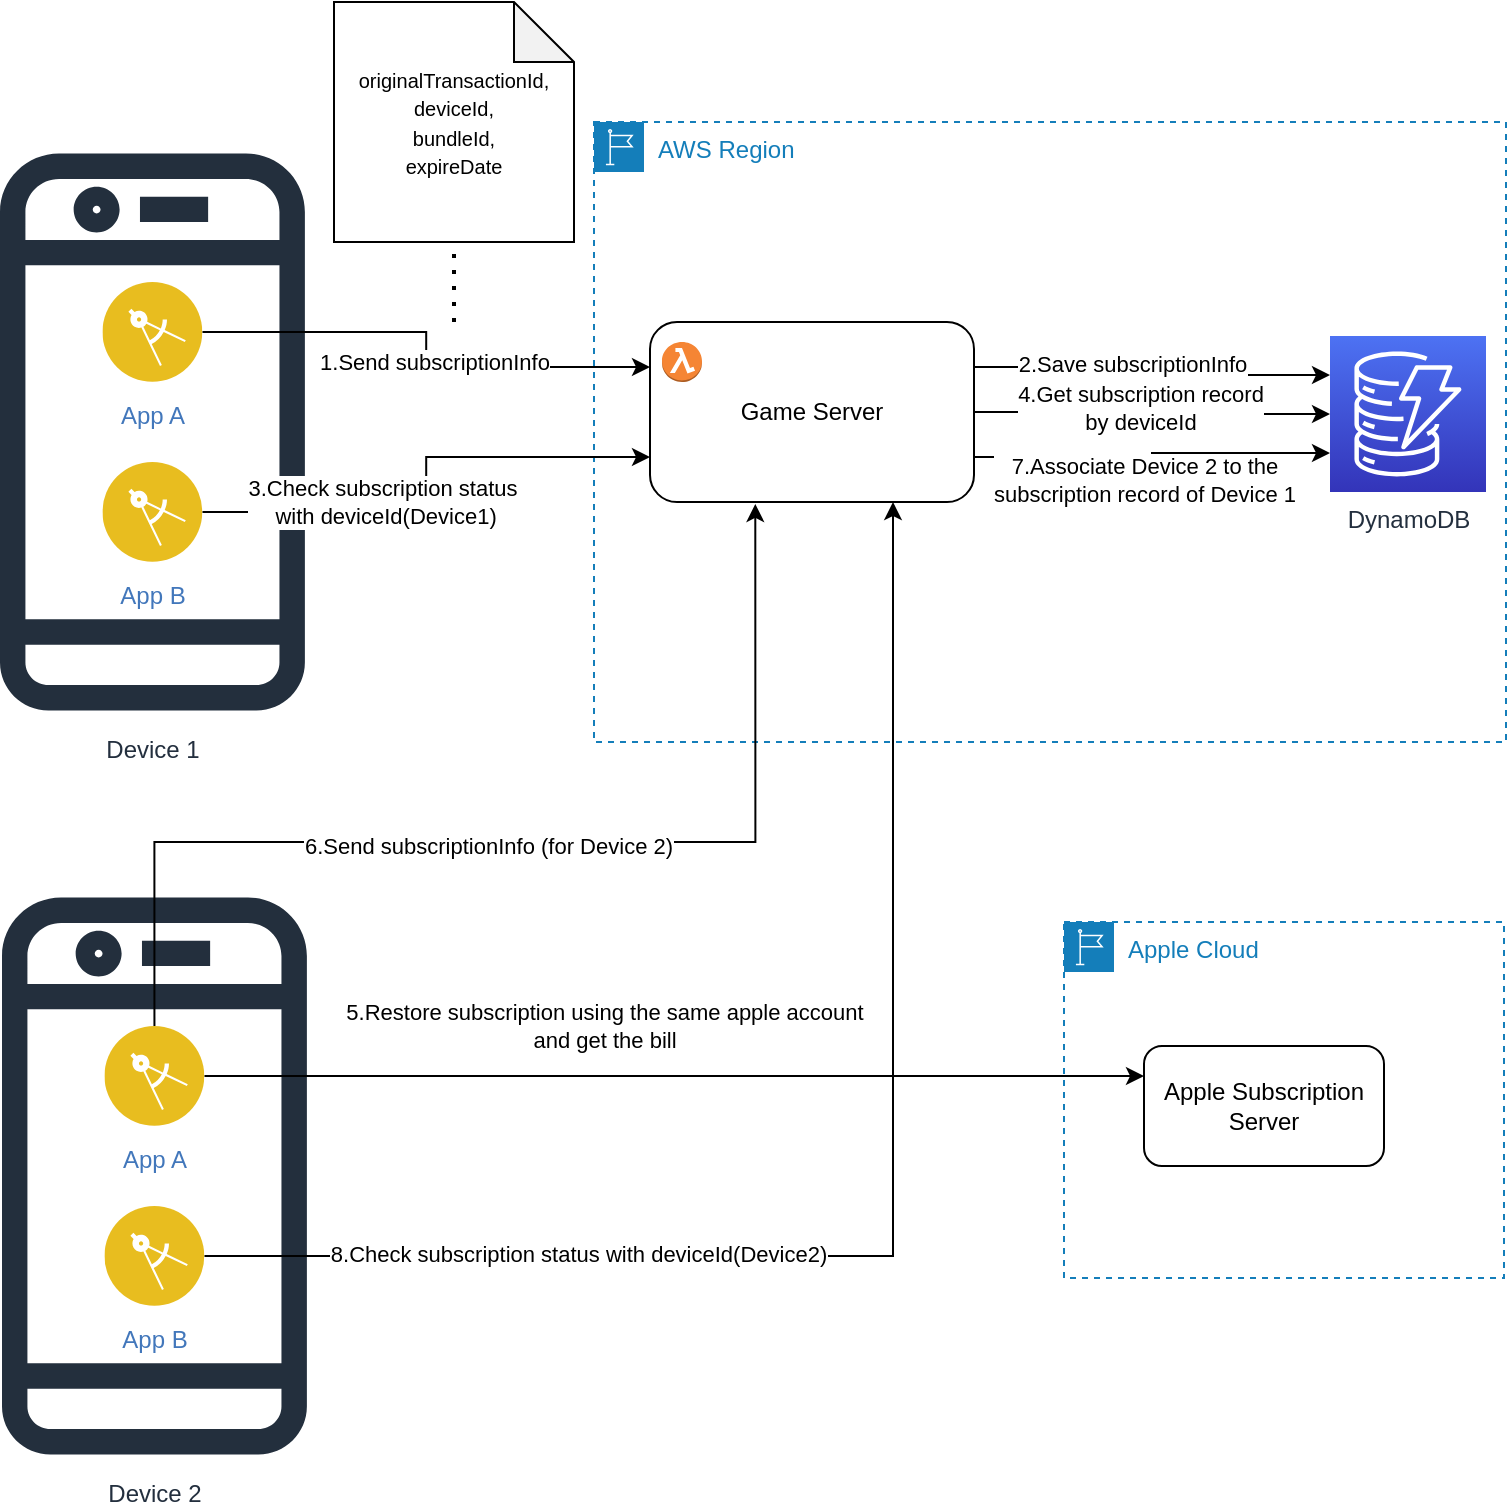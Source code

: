 <mxfile version="21.1.4" type="github" pages="2">
  <diagram name="简单方案" id="suSyverLm-YBrHtKf4Aj">
    <mxGraphModel dx="1434" dy="698" grid="1" gridSize="10" guides="1" tooltips="1" connect="1" arrows="1" fold="1" page="1" pageScale="1" pageWidth="827" pageHeight="1169" math="0" shadow="0">
      <root>
        <mxCell id="0" />
        <mxCell id="1" parent="0" />
        <mxCell id="mKjcdqouhTTLhyp-S74l-1" value="Device 1" style="sketch=0;outlineConnect=0;fontColor=#232F3E;gradientColor=none;fillColor=#232F3D;strokeColor=none;dashed=0;verticalLabelPosition=bottom;verticalAlign=top;align=center;html=1;fontSize=12;fontStyle=0;aspect=fixed;pointerEvents=1;shape=mxgraph.aws4.mobile_client;" vertex="1" parent="1">
          <mxGeometry x="47" y="80" width="152.44" height="290" as="geometry" />
        </mxCell>
        <mxCell id="mKjcdqouhTTLhyp-S74l-2" value="AWS Region" style="points=[[0,0],[0.25,0],[0.5,0],[0.75,0],[1,0],[1,0.25],[1,0.5],[1,0.75],[1,1],[0.75,1],[0.5,1],[0.25,1],[0,1],[0,0.75],[0,0.5],[0,0.25]];outlineConnect=0;gradientColor=none;html=1;whiteSpace=wrap;fontSize=12;fontStyle=0;container=1;pointerEvents=0;collapsible=0;recursiveResize=0;shape=mxgraph.aws4.group;grIcon=mxgraph.aws4.group_region;strokeColor=#147EBA;fillColor=none;verticalAlign=top;align=left;spacingLeft=30;fontColor=#147EBA;dashed=1;" vertex="1" parent="1">
          <mxGeometry x="344" y="70" width="456" height="310" as="geometry" />
        </mxCell>
        <mxCell id="mKjcdqouhTTLhyp-S74l-17" style="edgeStyle=orthogonalEdgeStyle;rounded=0;orthogonalLoop=1;jettySize=auto;html=1;exitX=1;exitY=0.25;exitDx=0;exitDy=0;entryX=0;entryY=0.25;entryDx=0;entryDy=0;entryPerimeter=0;" edge="1" parent="mKjcdqouhTTLhyp-S74l-2" source="mKjcdqouhTTLhyp-S74l-5" target="mKjcdqouhTTLhyp-S74l-7">
          <mxGeometry relative="1" as="geometry" />
        </mxCell>
        <mxCell id="mKjcdqouhTTLhyp-S74l-18" value="2.Save subscriptionInfo" style="edgeLabel;html=1;align=center;verticalAlign=middle;resizable=0;points=[];" vertex="1" connectable="0" parent="mKjcdqouhTTLhyp-S74l-17">
          <mxGeometry x="-0.138" y="2" relative="1" as="geometry">
            <mxPoint as="offset" />
          </mxGeometry>
        </mxCell>
        <mxCell id="mKjcdqouhTTLhyp-S74l-24" style="edgeStyle=orthogonalEdgeStyle;rounded=0;orthogonalLoop=1;jettySize=auto;html=1;entryX=0;entryY=0.5;entryDx=0;entryDy=0;entryPerimeter=0;exitX=1;exitY=0.5;exitDx=0;exitDy=0;" edge="1" parent="mKjcdqouhTTLhyp-S74l-2" source="mKjcdqouhTTLhyp-S74l-5" target="mKjcdqouhTTLhyp-S74l-7">
          <mxGeometry relative="1" as="geometry">
            <mxPoint x="190" y="180" as="sourcePoint" />
          </mxGeometry>
        </mxCell>
        <mxCell id="mKjcdqouhTTLhyp-S74l-25" value="4.Get subscription record&lt;br&gt;by deviceId" style="edgeLabel;html=1;align=center;verticalAlign=middle;resizable=0;points=[];" vertex="1" connectable="0" parent="mKjcdqouhTTLhyp-S74l-24">
          <mxGeometry x="-0.405" relative="1" as="geometry">
            <mxPoint x="29" y="-2" as="offset" />
          </mxGeometry>
        </mxCell>
        <mxCell id="mKjcdqouhTTLhyp-S74l-36" style="edgeStyle=orthogonalEdgeStyle;rounded=0;orthogonalLoop=1;jettySize=auto;html=1;exitX=1;exitY=0.75;exitDx=0;exitDy=0;entryX=0;entryY=0.75;entryDx=0;entryDy=0;entryPerimeter=0;" edge="1" parent="mKjcdqouhTTLhyp-S74l-2" source="mKjcdqouhTTLhyp-S74l-5" target="mKjcdqouhTTLhyp-S74l-7">
          <mxGeometry relative="1" as="geometry" />
        </mxCell>
        <mxCell id="mKjcdqouhTTLhyp-S74l-37" value="7.Associate Device 2 to the &lt;br&gt;subscription record of Device 1" style="edgeLabel;html=1;align=center;verticalAlign=middle;resizable=0;points=[];" vertex="1" connectable="0" parent="mKjcdqouhTTLhyp-S74l-36">
          <mxGeometry x="-0.283" y="1" relative="1" as="geometry">
            <mxPoint x="20" y="12" as="offset" />
          </mxGeometry>
        </mxCell>
        <mxCell id="mKjcdqouhTTLhyp-S74l-5" value="Game Server" style="rounded=1;whiteSpace=wrap;html=1;" vertex="1" parent="mKjcdqouhTTLhyp-S74l-2">
          <mxGeometry x="28" y="100" width="162" height="90" as="geometry" />
        </mxCell>
        <mxCell id="mKjcdqouhTTLhyp-S74l-6" value="" style="outlineConnect=0;dashed=0;verticalLabelPosition=bottom;verticalAlign=top;align=center;html=1;shape=mxgraph.aws3.lambda_function;fillColor=#F58534;gradientColor=none;" vertex="1" parent="mKjcdqouhTTLhyp-S74l-2">
          <mxGeometry x="34" y="110" width="20" height="20" as="geometry" />
        </mxCell>
        <mxCell id="mKjcdqouhTTLhyp-S74l-7" value="DynamoDB" style="sketch=0;points=[[0,0,0],[0.25,0,0],[0.5,0,0],[0.75,0,0],[1,0,0],[0,1,0],[0.25,1,0],[0.5,1,0],[0.75,1,0],[1,1,0],[0,0.25,0],[0,0.5,0],[0,0.75,0],[1,0.25,0],[1,0.5,0],[1,0.75,0]];outlineConnect=0;fontColor=#232F3E;gradientColor=#4D72F3;gradientDirection=north;fillColor=#3334B9;strokeColor=#ffffff;dashed=0;verticalLabelPosition=bottom;verticalAlign=top;align=center;html=1;fontSize=12;fontStyle=0;aspect=fixed;shape=mxgraph.aws4.resourceIcon;resIcon=mxgraph.aws4.dynamodb;" vertex="1" parent="mKjcdqouhTTLhyp-S74l-2">
          <mxGeometry x="368" y="107" width="78" height="78" as="geometry" />
        </mxCell>
        <mxCell id="mKjcdqouhTTLhyp-S74l-14" style="edgeStyle=orthogonalEdgeStyle;rounded=0;orthogonalLoop=1;jettySize=auto;html=1;exitX=1;exitY=0.5;exitDx=0;exitDy=0;entryX=0;entryY=0.25;entryDx=0;entryDy=0;" edge="1" parent="1" source="mKjcdqouhTTLhyp-S74l-3" target="mKjcdqouhTTLhyp-S74l-5">
          <mxGeometry relative="1" as="geometry" />
        </mxCell>
        <mxCell id="mKjcdqouhTTLhyp-S74l-15" value="1.Send subscriptionInfo" style="edgeLabel;html=1;align=center;verticalAlign=middle;resizable=0;points=[];" vertex="1" connectable="0" parent="mKjcdqouhTTLhyp-S74l-14">
          <mxGeometry x="-0.332" relative="1" as="geometry">
            <mxPoint x="35" y="15" as="offset" />
          </mxGeometry>
        </mxCell>
        <mxCell id="mKjcdqouhTTLhyp-S74l-3" value="App A" style="image;aspect=fixed;perimeter=ellipsePerimeter;html=1;align=center;shadow=0;dashed=0;fontColor=#4277BB;labelBackgroundColor=default;fontSize=12;spacingTop=3;image=img/lib/ibm/applications/mobile_app.svg;" vertex="1" parent="1">
          <mxGeometry x="98.22" y="150" width="50" height="50" as="geometry" />
        </mxCell>
        <mxCell id="mKjcdqouhTTLhyp-S74l-22" style="edgeStyle=orthogonalEdgeStyle;rounded=0;orthogonalLoop=1;jettySize=auto;html=1;exitX=1;exitY=0.5;exitDx=0;exitDy=0;entryX=0;entryY=0.75;entryDx=0;entryDy=0;" edge="1" parent="1" source="mKjcdqouhTTLhyp-S74l-4" target="mKjcdqouhTTLhyp-S74l-5">
          <mxGeometry relative="1" as="geometry" />
        </mxCell>
        <mxCell id="mKjcdqouhTTLhyp-S74l-23" value="3.Check subscription status&lt;br&gt;&amp;nbsp;with deviceId(Device1)" style="edgeLabel;html=1;align=center;verticalAlign=middle;resizable=0;points=[];" vertex="1" connectable="0" parent="mKjcdqouhTTLhyp-S74l-22">
          <mxGeometry x="-0.341" relative="1" as="geometry">
            <mxPoint x="7" y="-5" as="offset" />
          </mxGeometry>
        </mxCell>
        <mxCell id="mKjcdqouhTTLhyp-S74l-4" value="App B" style="image;aspect=fixed;perimeter=ellipsePerimeter;html=1;align=center;shadow=0;dashed=0;fontColor=#4277BB;labelBackgroundColor=default;fontSize=12;spacingTop=3;image=img/lib/ibm/applications/mobile_app.svg;" vertex="1" parent="1">
          <mxGeometry x="98.22" y="240" width="50" height="50" as="geometry" />
        </mxCell>
        <mxCell id="mKjcdqouhTTLhyp-S74l-8" value="Device 2" style="sketch=0;outlineConnect=0;fontColor=#232F3E;gradientColor=none;fillColor=#232F3D;strokeColor=none;dashed=0;verticalLabelPosition=bottom;verticalAlign=top;align=center;html=1;fontSize=12;fontStyle=0;aspect=fixed;pointerEvents=1;shape=mxgraph.aws4.mobile_client;" vertex="1" parent="1">
          <mxGeometry x="48" y="452" width="152.44" height="290" as="geometry" />
        </mxCell>
        <mxCell id="mKjcdqouhTTLhyp-S74l-28" style="edgeStyle=orthogonalEdgeStyle;rounded=0;orthogonalLoop=1;jettySize=auto;html=1;exitX=1;exitY=0.5;exitDx=0;exitDy=0;entryX=0;entryY=0.25;entryDx=0;entryDy=0;" edge="1" parent="1" source="mKjcdqouhTTLhyp-S74l-9" target="mKjcdqouhTTLhyp-S74l-13">
          <mxGeometry relative="1" as="geometry" />
        </mxCell>
        <mxCell id="mKjcdqouhTTLhyp-S74l-29" value="5.Restore subscription using the same apple account &lt;br&gt;and get the bill" style="edgeLabel;html=1;align=center;verticalAlign=middle;resizable=0;points=[];" vertex="1" connectable="0" parent="mKjcdqouhTTLhyp-S74l-28">
          <mxGeometry x="-0.345" relative="1" as="geometry">
            <mxPoint x="46" y="-25" as="offset" />
          </mxGeometry>
        </mxCell>
        <mxCell id="mKjcdqouhTTLhyp-S74l-38" style="edgeStyle=orthogonalEdgeStyle;rounded=0;orthogonalLoop=1;jettySize=auto;html=1;exitX=0.5;exitY=0;exitDx=0;exitDy=0;entryX=0.325;entryY=1.011;entryDx=0;entryDy=0;entryPerimeter=0;" edge="1" parent="1" source="mKjcdqouhTTLhyp-S74l-9" target="mKjcdqouhTTLhyp-S74l-5">
          <mxGeometry relative="1" as="geometry">
            <Array as="points">
              <mxPoint x="124" y="430" />
              <mxPoint x="424" y="430" />
            </Array>
          </mxGeometry>
        </mxCell>
        <mxCell id="mKjcdqouhTTLhyp-S74l-39" value="6.Send subscriptionInfo (for Device 2)" style="edgeLabel;html=1;align=center;verticalAlign=middle;resizable=0;points=[];" vertex="1" connectable="0" parent="mKjcdqouhTTLhyp-S74l-38">
          <mxGeometry x="-0.077" y="-2" relative="1" as="geometry">
            <mxPoint as="offset" />
          </mxGeometry>
        </mxCell>
        <mxCell id="mKjcdqouhTTLhyp-S74l-9" value="App A" style="image;aspect=fixed;perimeter=ellipsePerimeter;html=1;align=center;shadow=0;dashed=0;fontColor=#4277BB;labelBackgroundColor=default;fontSize=12;spacingTop=3;image=img/lib/ibm/applications/mobile_app.svg;" vertex="1" parent="1">
          <mxGeometry x="99.22" y="522" width="50" height="50" as="geometry" />
        </mxCell>
        <mxCell id="mKjcdqouhTTLhyp-S74l-40" style="edgeStyle=orthogonalEdgeStyle;rounded=0;orthogonalLoop=1;jettySize=auto;html=1;exitX=1;exitY=0.5;exitDx=0;exitDy=0;entryX=0.75;entryY=1;entryDx=0;entryDy=0;" edge="1" parent="1" source="mKjcdqouhTTLhyp-S74l-10" target="mKjcdqouhTTLhyp-S74l-5">
          <mxGeometry relative="1" as="geometry" />
        </mxCell>
        <mxCell id="mKjcdqouhTTLhyp-S74l-41" value="8.Check subscription status with deviceId(Device2)" style="edgeLabel;html=1;align=center;verticalAlign=middle;resizable=0;points=[];" vertex="1" connectable="0" parent="mKjcdqouhTTLhyp-S74l-40">
          <mxGeometry x="-0.482" y="1" relative="1" as="geometry">
            <mxPoint as="offset" />
          </mxGeometry>
        </mxCell>
        <mxCell id="mKjcdqouhTTLhyp-S74l-10" value="App B" style="image;aspect=fixed;perimeter=ellipsePerimeter;html=1;align=center;shadow=0;dashed=0;fontColor=#4277BB;labelBackgroundColor=default;fontSize=12;spacingTop=3;image=img/lib/ibm/applications/mobile_app.svg;" vertex="1" parent="1">
          <mxGeometry x="99.22" y="612" width="50" height="50" as="geometry" />
        </mxCell>
        <mxCell id="mKjcdqouhTTLhyp-S74l-12" value="Apple Cloud" style="points=[[0,0],[0.25,0],[0.5,0],[0.75,0],[1,0],[1,0.25],[1,0.5],[1,0.75],[1,1],[0.75,1],[0.5,1],[0.25,1],[0,1],[0,0.75],[0,0.5],[0,0.25]];outlineConnect=0;gradientColor=none;html=1;whiteSpace=wrap;fontSize=12;fontStyle=0;container=1;pointerEvents=0;collapsible=0;recursiveResize=0;shape=mxgraph.aws4.group;grIcon=mxgraph.aws4.group_region;strokeColor=#147EBA;fillColor=none;verticalAlign=top;align=left;spacingLeft=30;fontColor=#147EBA;dashed=1;" vertex="1" parent="1">
          <mxGeometry x="579" y="470" width="220" height="178" as="geometry" />
        </mxCell>
        <mxCell id="mKjcdqouhTTLhyp-S74l-13" value="Apple Subscription Server" style="rounded=1;whiteSpace=wrap;html=1;" vertex="1" parent="mKjcdqouhTTLhyp-S74l-12">
          <mxGeometry x="40" y="62" width="120" height="60" as="geometry" />
        </mxCell>
        <mxCell id="mKjcdqouhTTLhyp-S74l-19" value="&lt;font style=&quot;font-size: 10px;&quot;&gt;originalTransactionId, deviceId, &lt;br&gt;bundleId,&lt;br&gt;expireDate&lt;/font&gt;" style="shape=note;whiteSpace=wrap;html=1;backgroundOutline=1;darkOpacity=0.05;" vertex="1" parent="1">
          <mxGeometry x="214" y="10" width="120" height="120" as="geometry" />
        </mxCell>
        <mxCell id="mKjcdqouhTTLhyp-S74l-21" value="" style="endArrow=none;dashed=1;html=1;dashPattern=1 3;strokeWidth=2;rounded=0;entryX=0.5;entryY=1;entryDx=0;entryDy=0;entryPerimeter=0;" edge="1" parent="1" target="mKjcdqouhTTLhyp-S74l-19">
          <mxGeometry width="50" height="50" relative="1" as="geometry">
            <mxPoint x="274" y="170" as="sourcePoint" />
            <mxPoint x="324" y="130" as="targetPoint" />
          </mxGeometry>
        </mxCell>
      </root>
    </mxGraphModel>
  </diagram>
  <diagram name="最终方案" id="dds9rfw0lxl7OyVJnBBx">
    <mxGraphModel dx="1434" dy="698" grid="1" gridSize="10" guides="1" tooltips="1" connect="1" arrows="1" fold="1" page="1" pageScale="1" pageWidth="827" pageHeight="1169" math="0" shadow="0">
      <root>
        <mxCell id="YEo_694-A9MbqY2vxZPD-0" />
        <mxCell id="YEo_694-A9MbqY2vxZPD-1" parent="YEo_694-A9MbqY2vxZPD-0" />
        <mxCell id="YEo_694-A9MbqY2vxZPD-2" value="Device 1" style="sketch=0;outlineConnect=0;fontColor=#232F3E;gradientColor=none;fillColor=#232F3D;strokeColor=none;dashed=0;verticalLabelPosition=bottom;verticalAlign=top;align=center;html=1;fontSize=12;fontStyle=0;aspect=fixed;pointerEvents=1;shape=mxgraph.aws4.mobile_client;" vertex="1" parent="YEo_694-A9MbqY2vxZPD-1">
          <mxGeometry x="47" y="80" width="152.44" height="290" as="geometry" />
        </mxCell>
        <mxCell id="YEo_694-A9MbqY2vxZPD-3" value="AWS Region" style="points=[[0,0],[0.25,0],[0.5,0],[0.75,0],[1,0],[1,0.25],[1,0.5],[1,0.75],[1,1],[0.75,1],[0.5,1],[0.25,1],[0,1],[0,0.75],[0,0.5],[0,0.25]];outlineConnect=0;gradientColor=none;html=1;whiteSpace=wrap;fontSize=12;fontStyle=0;container=1;pointerEvents=0;collapsible=0;recursiveResize=0;shape=mxgraph.aws4.group;grIcon=mxgraph.aws4.group_region;strokeColor=#147EBA;fillColor=none;verticalAlign=top;align=left;spacingLeft=30;fontColor=#147EBA;dashed=1;" vertex="1" parent="YEo_694-A9MbqY2vxZPD-1">
          <mxGeometry x="344" y="70" width="456" height="310" as="geometry" />
        </mxCell>
        <mxCell id="YEo_694-A9MbqY2vxZPD-4" style="edgeStyle=orthogonalEdgeStyle;rounded=0;orthogonalLoop=1;jettySize=auto;html=1;exitX=1;exitY=0.25;exitDx=0;exitDy=0;entryX=0;entryY=0.25;entryDx=0;entryDy=0;entryPerimeter=0;" edge="1" parent="YEo_694-A9MbqY2vxZPD-3" source="YEo_694-A9MbqY2vxZPD-10" target="YEo_694-A9MbqY2vxZPD-12">
          <mxGeometry relative="1" as="geometry" />
        </mxCell>
        <mxCell id="YEo_694-A9MbqY2vxZPD-5" value="2.Save subscriptionInfo" style="edgeLabel;html=1;align=center;verticalAlign=middle;resizable=0;points=[];" vertex="1" connectable="0" parent="YEo_694-A9MbqY2vxZPD-4">
          <mxGeometry x="-0.138" y="2" relative="1" as="geometry">
            <mxPoint as="offset" />
          </mxGeometry>
        </mxCell>
        <mxCell id="YEo_694-A9MbqY2vxZPD-6" style="edgeStyle=orthogonalEdgeStyle;rounded=0;orthogonalLoop=1;jettySize=auto;html=1;entryX=0;entryY=0.5;entryDx=0;entryDy=0;entryPerimeter=0;exitX=1;exitY=0.5;exitDx=0;exitDy=0;" edge="1" parent="YEo_694-A9MbqY2vxZPD-3" source="YEo_694-A9MbqY2vxZPD-10" target="YEo_694-A9MbqY2vxZPD-12">
          <mxGeometry relative="1" as="geometry">
            <mxPoint x="190" y="180" as="sourcePoint" />
          </mxGeometry>
        </mxCell>
        <mxCell id="YEo_694-A9MbqY2vxZPD-7" value="4.Get subscription record&lt;br&gt;by deviceId" style="edgeLabel;html=1;align=center;verticalAlign=middle;resizable=0;points=[];" vertex="1" connectable="0" parent="YEo_694-A9MbqY2vxZPD-6">
          <mxGeometry x="-0.405" relative="1" as="geometry">
            <mxPoint x="29" y="-2" as="offset" />
          </mxGeometry>
        </mxCell>
        <mxCell id="YEo_694-A9MbqY2vxZPD-8" style="edgeStyle=orthogonalEdgeStyle;rounded=0;orthogonalLoop=1;jettySize=auto;html=1;exitX=1;exitY=0.75;exitDx=0;exitDy=0;entryX=0;entryY=0.75;entryDx=0;entryDy=0;entryPerimeter=0;" edge="1" parent="YEo_694-A9MbqY2vxZPD-3" source="YEo_694-A9MbqY2vxZPD-10" target="YEo_694-A9MbqY2vxZPD-12">
          <mxGeometry relative="1" as="geometry" />
        </mxCell>
        <mxCell id="YEo_694-A9MbqY2vxZPD-9" value="7.Associate Device 2 to the &lt;br&gt;subscription record of Device 1" style="edgeLabel;html=1;align=center;verticalAlign=middle;resizable=0;points=[];" vertex="1" connectable="0" parent="YEo_694-A9MbqY2vxZPD-8">
          <mxGeometry x="-0.283" y="1" relative="1" as="geometry">
            <mxPoint x="20" y="12" as="offset" />
          </mxGeometry>
        </mxCell>
        <mxCell id="YEo_694-A9MbqY2vxZPD-10" value="Game Subscription&lt;br&gt;&amp;nbsp;Server" style="rounded=1;whiteSpace=wrap;html=1;" vertex="1" parent="YEo_694-A9MbqY2vxZPD-3">
          <mxGeometry x="28" y="100" width="162" height="90" as="geometry" />
        </mxCell>
        <mxCell id="YEo_694-A9MbqY2vxZPD-11" value="" style="outlineConnect=0;dashed=0;verticalLabelPosition=bottom;verticalAlign=top;align=center;html=1;shape=mxgraph.aws3.lambda_function;fillColor=#F58534;gradientColor=none;" vertex="1" parent="YEo_694-A9MbqY2vxZPD-3">
          <mxGeometry x="34" y="110" width="20" height="20" as="geometry" />
        </mxCell>
        <mxCell id="YEo_694-A9MbqY2vxZPD-12" value="DynamoDB" style="sketch=0;points=[[0,0,0],[0.25,0,0],[0.5,0,0],[0.75,0,0],[1,0,0],[0,1,0],[0.25,1,0],[0.5,1,0],[0.75,1,0],[1,1,0],[0,0.25,0],[0,0.5,0],[0,0.75,0],[1,0.25,0],[1,0.5,0],[1,0.75,0]];outlineConnect=0;fontColor=#232F3E;gradientColor=#4D72F3;gradientDirection=north;fillColor=#3334B9;strokeColor=#ffffff;dashed=0;verticalLabelPosition=bottom;verticalAlign=top;align=center;html=1;fontSize=12;fontStyle=0;aspect=fixed;shape=mxgraph.aws4.resourceIcon;resIcon=mxgraph.aws4.dynamodb;" vertex="1" parent="YEo_694-A9MbqY2vxZPD-3">
          <mxGeometry x="368" y="107" width="78" height="78" as="geometry" />
        </mxCell>
        <mxCell id="YEo_694-A9MbqY2vxZPD-13" style="edgeStyle=orthogonalEdgeStyle;rounded=0;orthogonalLoop=1;jettySize=auto;html=1;exitX=1;exitY=0.5;exitDx=0;exitDy=0;entryX=0;entryY=0.25;entryDx=0;entryDy=0;" edge="1" parent="YEo_694-A9MbqY2vxZPD-1" source="YEo_694-A9MbqY2vxZPD-15" target="YEo_694-A9MbqY2vxZPD-10">
          <mxGeometry relative="1" as="geometry" />
        </mxCell>
        <mxCell id="YEo_694-A9MbqY2vxZPD-14" value="1.Send subscriptionInfo" style="edgeLabel;html=1;align=center;verticalAlign=middle;resizable=0;points=[];" vertex="1" connectable="0" parent="YEo_694-A9MbqY2vxZPD-13">
          <mxGeometry x="-0.332" relative="1" as="geometry">
            <mxPoint x="35" y="15" as="offset" />
          </mxGeometry>
        </mxCell>
        <mxCell id="YEo_694-A9MbqY2vxZPD-15" value="App A" style="image;aspect=fixed;perimeter=ellipsePerimeter;html=1;align=center;shadow=0;dashed=0;fontColor=#4277BB;labelBackgroundColor=default;fontSize=12;spacingTop=3;image=img/lib/ibm/applications/mobile_app.svg;" vertex="1" parent="YEo_694-A9MbqY2vxZPD-1">
          <mxGeometry x="98.22" y="150" width="50" height="50" as="geometry" />
        </mxCell>
        <mxCell id="YEo_694-A9MbqY2vxZPD-16" style="edgeStyle=orthogonalEdgeStyle;rounded=0;orthogonalLoop=1;jettySize=auto;html=1;exitX=1;exitY=0.5;exitDx=0;exitDy=0;entryX=0;entryY=0.75;entryDx=0;entryDy=0;" edge="1" parent="YEo_694-A9MbqY2vxZPD-1" source="YEo_694-A9MbqY2vxZPD-18" target="YEo_694-A9MbqY2vxZPD-10">
          <mxGeometry relative="1" as="geometry" />
        </mxCell>
        <mxCell id="YEo_694-A9MbqY2vxZPD-17" value="3.Check subscription status&lt;br&gt;&amp;nbsp;with deviceId(Device1)" style="edgeLabel;html=1;align=center;verticalAlign=middle;resizable=0;points=[];" vertex="1" connectable="0" parent="YEo_694-A9MbqY2vxZPD-16">
          <mxGeometry x="-0.341" relative="1" as="geometry">
            <mxPoint x="7" y="-5" as="offset" />
          </mxGeometry>
        </mxCell>
        <mxCell id="YEo_694-A9MbqY2vxZPD-18" value="App B" style="image;aspect=fixed;perimeter=ellipsePerimeter;html=1;align=center;shadow=0;dashed=0;fontColor=#4277BB;labelBackgroundColor=default;fontSize=12;spacingTop=3;image=img/lib/ibm/applications/mobile_app.svg;" vertex="1" parent="YEo_694-A9MbqY2vxZPD-1">
          <mxGeometry x="98.22" y="240" width="50" height="50" as="geometry" />
        </mxCell>
        <mxCell id="YEo_694-A9MbqY2vxZPD-19" value="Device 2" style="sketch=0;outlineConnect=0;fontColor=#232F3E;gradientColor=none;fillColor=#232F3D;strokeColor=none;dashed=0;verticalLabelPosition=bottom;verticalAlign=top;align=center;html=1;fontSize=12;fontStyle=0;aspect=fixed;pointerEvents=1;shape=mxgraph.aws4.mobile_client;" vertex="1" parent="YEo_694-A9MbqY2vxZPD-1">
          <mxGeometry x="48" y="452" width="152.44" height="290" as="geometry" />
        </mxCell>
        <mxCell id="YEo_694-A9MbqY2vxZPD-20" style="edgeStyle=orthogonalEdgeStyle;rounded=0;orthogonalLoop=1;jettySize=auto;html=1;exitX=1;exitY=0.5;exitDx=0;exitDy=0;entryX=0;entryY=0.25;entryDx=0;entryDy=0;" edge="1" parent="YEo_694-A9MbqY2vxZPD-1" source="YEo_694-A9MbqY2vxZPD-24">
          <mxGeometry relative="1" as="geometry">
            <mxPoint x="619" y="547" as="targetPoint" />
          </mxGeometry>
        </mxCell>
        <mxCell id="YEo_694-A9MbqY2vxZPD-21" value="5.Restore subscription using the same apple account &lt;br&gt;and get the bill" style="edgeLabel;html=1;align=center;verticalAlign=middle;resizable=0;points=[];" vertex="1" connectable="0" parent="YEo_694-A9MbqY2vxZPD-20">
          <mxGeometry x="-0.345" relative="1" as="geometry">
            <mxPoint x="46" y="-25" as="offset" />
          </mxGeometry>
        </mxCell>
        <mxCell id="YEo_694-A9MbqY2vxZPD-22" style="edgeStyle=orthogonalEdgeStyle;rounded=0;orthogonalLoop=1;jettySize=auto;html=1;exitX=0.5;exitY=0;exitDx=0;exitDy=0;entryX=0.325;entryY=1.011;entryDx=0;entryDy=0;entryPerimeter=0;" edge="1" parent="YEo_694-A9MbqY2vxZPD-1" source="YEo_694-A9MbqY2vxZPD-24" target="YEo_694-A9MbqY2vxZPD-10">
          <mxGeometry relative="1" as="geometry">
            <Array as="points">
              <mxPoint x="124" y="430" />
              <mxPoint x="424" y="430" />
            </Array>
          </mxGeometry>
        </mxCell>
        <mxCell id="YEo_694-A9MbqY2vxZPD-23" value="6.Send subscriptionInfo (for Device 2)" style="edgeLabel;html=1;align=center;verticalAlign=middle;resizable=0;points=[];" vertex="1" connectable="0" parent="YEo_694-A9MbqY2vxZPD-22">
          <mxGeometry x="-0.077" y="-2" relative="1" as="geometry">
            <mxPoint as="offset" />
          </mxGeometry>
        </mxCell>
        <mxCell id="YEo_694-A9MbqY2vxZPD-24" value="App A" style="image;aspect=fixed;perimeter=ellipsePerimeter;html=1;align=center;shadow=0;dashed=0;fontColor=#4277BB;labelBackgroundColor=default;fontSize=12;spacingTop=3;image=img/lib/ibm/applications/mobile_app.svg;" vertex="1" parent="YEo_694-A9MbqY2vxZPD-1">
          <mxGeometry x="99.22" y="522" width="50" height="50" as="geometry" />
        </mxCell>
        <mxCell id="YEo_694-A9MbqY2vxZPD-25" style="edgeStyle=orthogonalEdgeStyle;rounded=0;orthogonalLoop=1;jettySize=auto;html=1;exitX=1;exitY=0.5;exitDx=0;exitDy=0;entryX=0.75;entryY=1;entryDx=0;entryDy=0;" edge="1" parent="YEo_694-A9MbqY2vxZPD-1" source="YEo_694-A9MbqY2vxZPD-27" target="YEo_694-A9MbqY2vxZPD-10">
          <mxGeometry relative="1" as="geometry" />
        </mxCell>
        <mxCell id="YEo_694-A9MbqY2vxZPD-26" value="8.Check subscription status with deviceId(Device2)" style="edgeLabel;html=1;align=center;verticalAlign=middle;resizable=0;points=[];" vertex="1" connectable="0" parent="YEo_694-A9MbqY2vxZPD-25">
          <mxGeometry x="-0.482" y="1" relative="1" as="geometry">
            <mxPoint as="offset" />
          </mxGeometry>
        </mxCell>
        <mxCell id="YEo_694-A9MbqY2vxZPD-27" value="App B" style="image;aspect=fixed;perimeter=ellipsePerimeter;html=1;align=center;shadow=0;dashed=0;fontColor=#4277BB;labelBackgroundColor=default;fontSize=12;spacingTop=3;image=img/lib/ibm/applications/mobile_app.svg;" vertex="1" parent="YEo_694-A9MbqY2vxZPD-1">
          <mxGeometry x="99.22" y="612" width="50" height="50" as="geometry" />
        </mxCell>
        <mxCell id="YEo_694-A9MbqY2vxZPD-30" value="&lt;font style=&quot;font-size: 10px;&quot;&gt;originalTransactionId, deviceId, &lt;br&gt;bundleId,&lt;br&gt;expireDate&lt;/font&gt;" style="shape=note;whiteSpace=wrap;html=1;backgroundOutline=1;darkOpacity=0.05;" vertex="1" parent="YEo_694-A9MbqY2vxZPD-1">
          <mxGeometry x="214" y="10" width="120" height="120" as="geometry" />
        </mxCell>
        <mxCell id="YEo_694-A9MbqY2vxZPD-31" value="" style="endArrow=none;dashed=1;html=1;dashPattern=1 3;strokeWidth=2;rounded=0;entryX=0.5;entryY=1;entryDx=0;entryDy=0;entryPerimeter=0;" edge="1" parent="YEo_694-A9MbqY2vxZPD-1" target="YEo_694-A9MbqY2vxZPD-30">
          <mxGeometry width="50" height="50" relative="1" as="geometry">
            <mxPoint x="274" y="170" as="sourcePoint" />
            <mxPoint x="324" y="130" as="targetPoint" />
          </mxGeometry>
        </mxCell>
      </root>
    </mxGraphModel>
  </diagram>
</mxfile>
